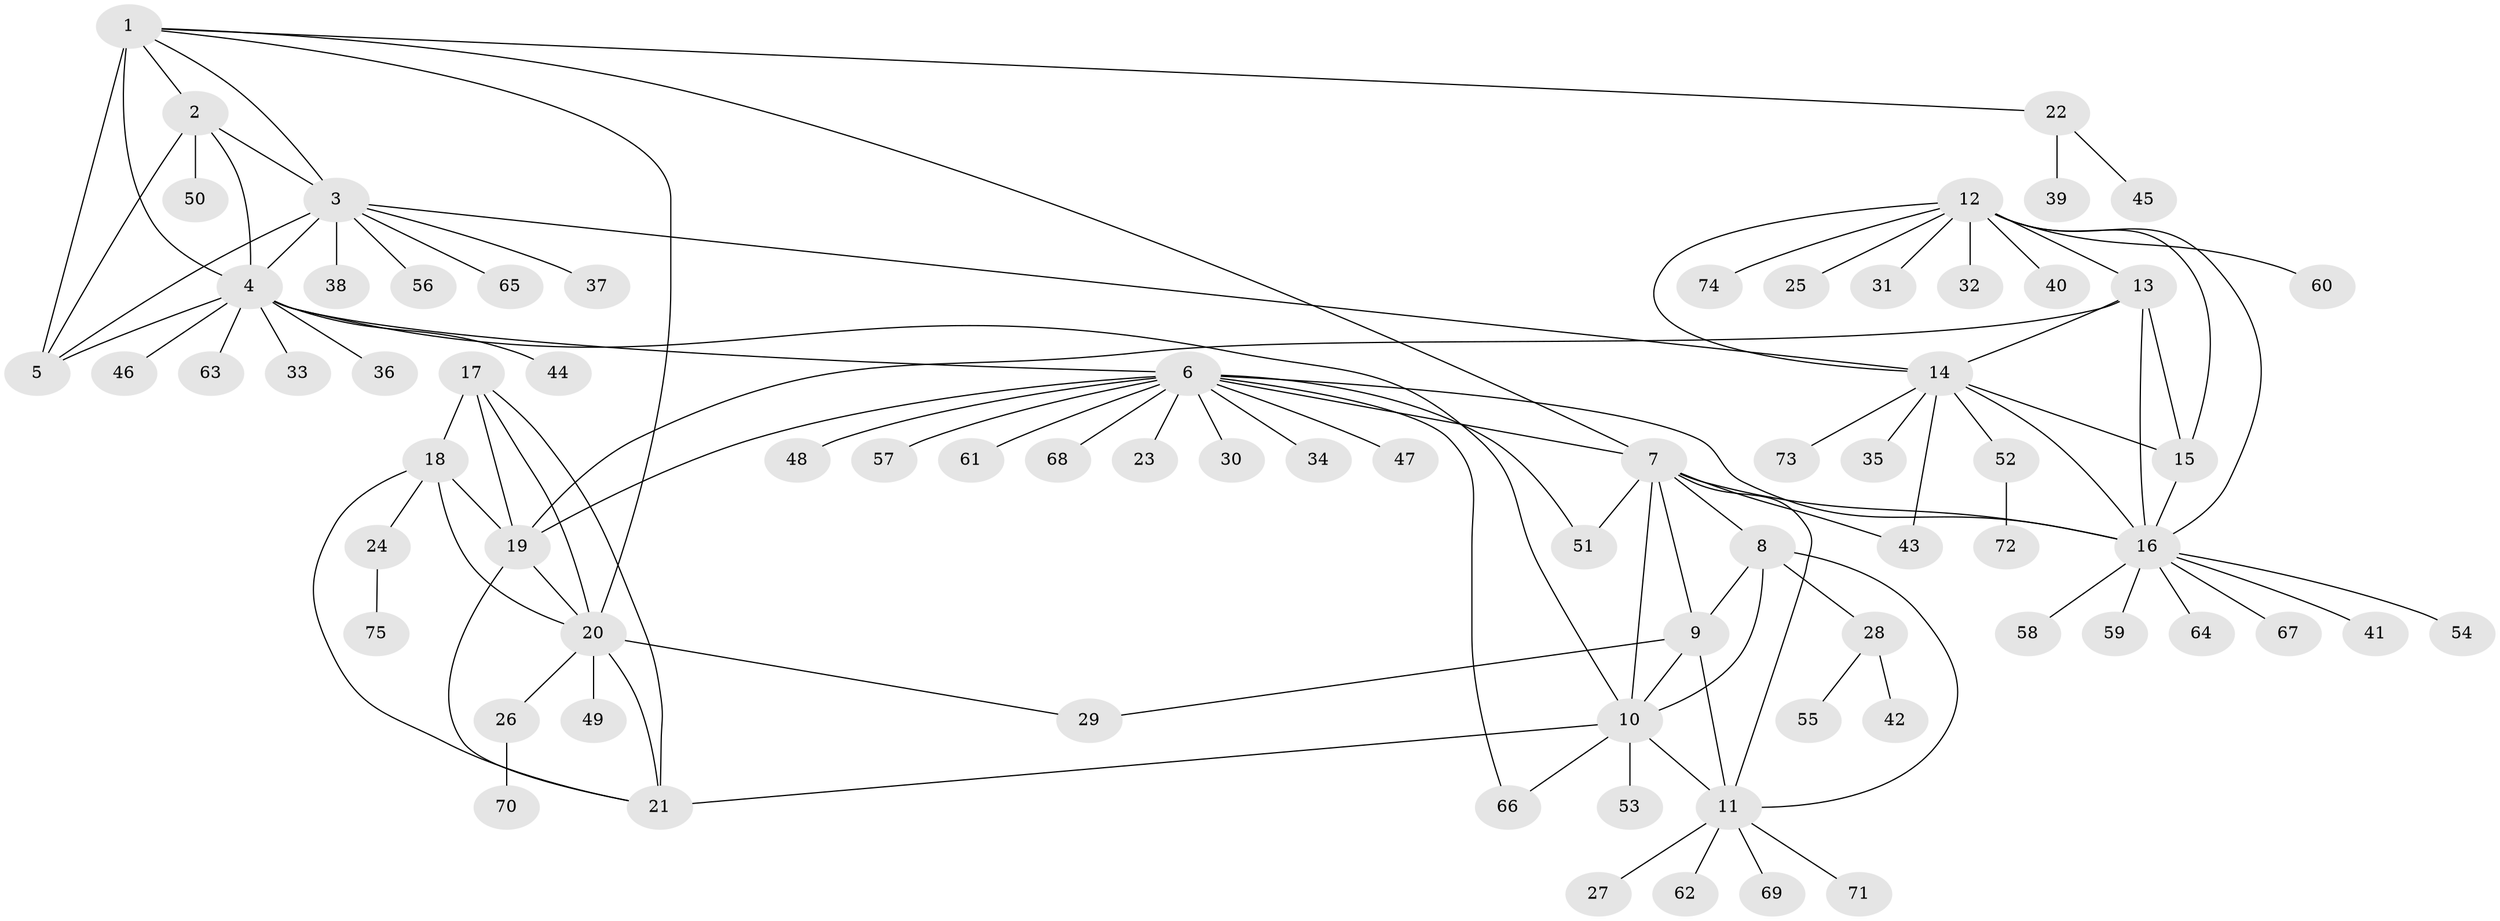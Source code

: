 // original degree distribution, {6: 0.05714285714285714, 10: 0.02857142857142857, 12: 0.009523809523809525, 9: 0.02857142857142857, 7: 0.02857142857142857, 4: 0.01904761904761905, 8: 0.02857142857142857, 5: 0.01904761904761905, 11: 0.009523809523809525, 13: 0.009523809523809525, 3: 0.02857142857142857, 1: 0.6190476190476191, 2: 0.11428571428571428}
// Generated by graph-tools (version 1.1) at 2025/52/03/04/25 22:52:47]
// undirected, 75 vertices, 109 edges
graph export_dot {
  node [color=gray90,style=filled];
  1;
  2;
  3;
  4;
  5;
  6;
  7;
  8;
  9;
  10;
  11;
  12;
  13;
  14;
  15;
  16;
  17;
  18;
  19;
  20;
  21;
  22;
  23;
  24;
  25;
  26;
  27;
  28;
  29;
  30;
  31;
  32;
  33;
  34;
  35;
  36;
  37;
  38;
  39;
  40;
  41;
  42;
  43;
  44;
  45;
  46;
  47;
  48;
  49;
  50;
  51;
  52;
  53;
  54;
  55;
  56;
  57;
  58;
  59;
  60;
  61;
  62;
  63;
  64;
  65;
  66;
  67;
  68;
  69;
  70;
  71;
  72;
  73;
  74;
  75;
  1 -- 2 [weight=1.0];
  1 -- 3 [weight=1.0];
  1 -- 4 [weight=1.0];
  1 -- 5 [weight=5.0];
  1 -- 7 [weight=1.0];
  1 -- 20 [weight=1.0];
  1 -- 22 [weight=1.0];
  2 -- 3 [weight=1.0];
  2 -- 4 [weight=1.0];
  2 -- 5 [weight=1.0];
  2 -- 50 [weight=1.0];
  3 -- 4 [weight=1.0];
  3 -- 5 [weight=1.0];
  3 -- 14 [weight=1.0];
  3 -- 37 [weight=1.0];
  3 -- 38 [weight=1.0];
  3 -- 56 [weight=1.0];
  3 -- 65 [weight=1.0];
  4 -- 5 [weight=1.0];
  4 -- 6 [weight=1.0];
  4 -- 10 [weight=1.0];
  4 -- 33 [weight=1.0];
  4 -- 36 [weight=1.0];
  4 -- 44 [weight=1.0];
  4 -- 46 [weight=1.0];
  4 -- 63 [weight=1.0];
  6 -- 7 [weight=1.0];
  6 -- 16 [weight=1.0];
  6 -- 19 [weight=1.0];
  6 -- 23 [weight=1.0];
  6 -- 30 [weight=1.0];
  6 -- 34 [weight=1.0];
  6 -- 47 [weight=1.0];
  6 -- 48 [weight=1.0];
  6 -- 51 [weight=1.0];
  6 -- 57 [weight=1.0];
  6 -- 61 [weight=1.0];
  6 -- 66 [weight=1.0];
  6 -- 68 [weight=1.0];
  7 -- 8 [weight=1.0];
  7 -- 9 [weight=1.0];
  7 -- 10 [weight=1.0];
  7 -- 11 [weight=1.0];
  7 -- 16 [weight=1.0];
  7 -- 43 [weight=1.0];
  7 -- 51 [weight=1.0];
  8 -- 9 [weight=1.0];
  8 -- 10 [weight=1.0];
  8 -- 11 [weight=1.0];
  8 -- 28 [weight=1.0];
  9 -- 10 [weight=1.0];
  9 -- 11 [weight=1.0];
  9 -- 29 [weight=1.0];
  10 -- 11 [weight=1.0];
  10 -- 21 [weight=1.0];
  10 -- 53 [weight=1.0];
  10 -- 66 [weight=1.0];
  11 -- 27 [weight=1.0];
  11 -- 62 [weight=1.0];
  11 -- 69 [weight=1.0];
  11 -- 71 [weight=1.0];
  12 -- 13 [weight=1.0];
  12 -- 14 [weight=1.0];
  12 -- 15 [weight=1.0];
  12 -- 16 [weight=1.0];
  12 -- 25 [weight=1.0];
  12 -- 31 [weight=1.0];
  12 -- 32 [weight=1.0];
  12 -- 40 [weight=1.0];
  12 -- 60 [weight=1.0];
  12 -- 74 [weight=1.0];
  13 -- 14 [weight=1.0];
  13 -- 15 [weight=1.0];
  13 -- 16 [weight=1.0];
  13 -- 19 [weight=1.0];
  14 -- 15 [weight=1.0];
  14 -- 16 [weight=1.0];
  14 -- 35 [weight=1.0];
  14 -- 43 [weight=1.0];
  14 -- 52 [weight=1.0];
  14 -- 73 [weight=1.0];
  15 -- 16 [weight=1.0];
  16 -- 41 [weight=1.0];
  16 -- 54 [weight=1.0];
  16 -- 58 [weight=1.0];
  16 -- 59 [weight=1.0];
  16 -- 64 [weight=1.0];
  16 -- 67 [weight=1.0];
  17 -- 18 [weight=1.0];
  17 -- 19 [weight=1.0];
  17 -- 20 [weight=1.0];
  17 -- 21 [weight=1.0];
  18 -- 19 [weight=1.0];
  18 -- 20 [weight=1.0];
  18 -- 21 [weight=1.0];
  18 -- 24 [weight=1.0];
  19 -- 20 [weight=1.0];
  19 -- 21 [weight=1.0];
  20 -- 21 [weight=1.0];
  20 -- 26 [weight=1.0];
  20 -- 29 [weight=1.0];
  20 -- 49 [weight=1.0];
  22 -- 39 [weight=1.0];
  22 -- 45 [weight=1.0];
  24 -- 75 [weight=1.0];
  26 -- 70 [weight=1.0];
  28 -- 42 [weight=1.0];
  28 -- 55 [weight=1.0];
  52 -- 72 [weight=1.0];
}

